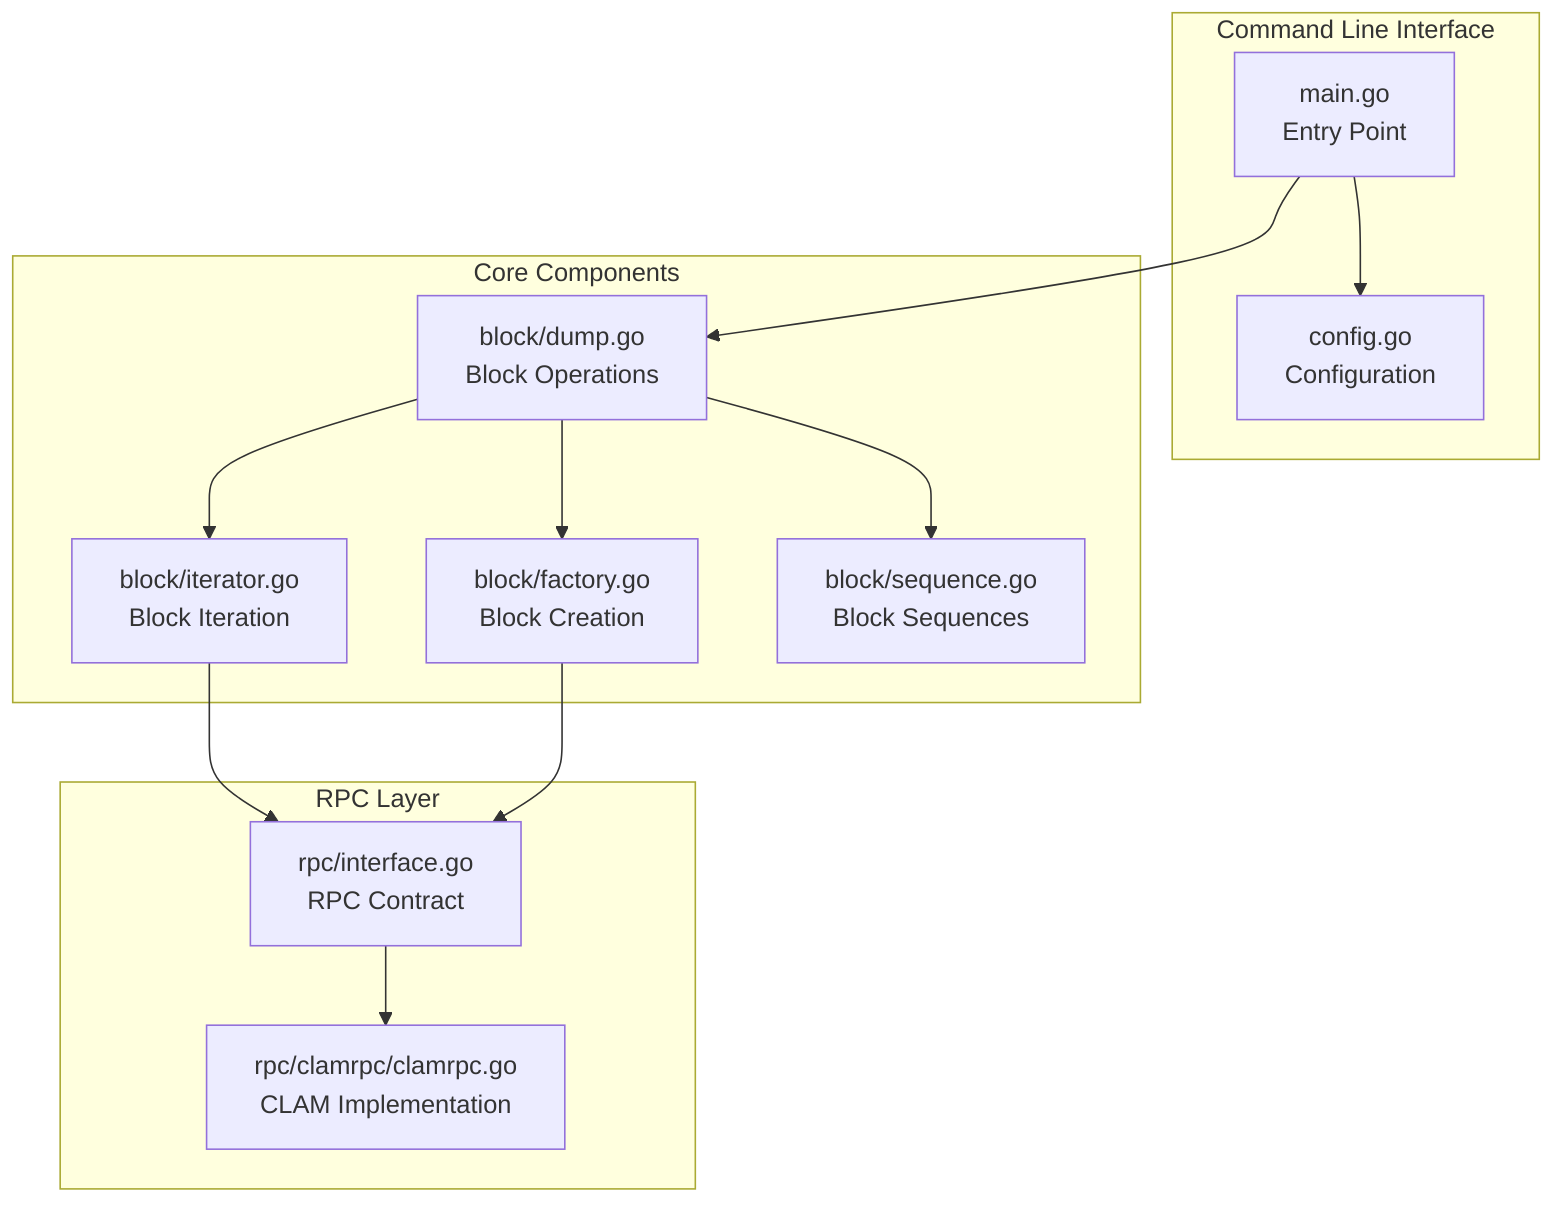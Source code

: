 graph TB
    subgraph CLI["Command Line Interface"]
        Main["main.go<br/>Entry Point"]
        Config["config.go<br/>Configuration"]
    end
    
    subgraph Core["Core Components"]
        BlockDump["block/dump.go<br/>Block Operations"]
        Factory["block/factory.go<br/>Block Creation"]
        Iterator["block/iterator.go<br/>Block Iteration"]
        Sequence["block/sequence.go<br/>Block Sequences"]
    end
    
    subgraph RPC["RPC Layer"]
        RPCInterface["rpc/interface.go<br/>RPC Contract"]
        ClamRPC["rpc/clamrpc/clamrpc.go<br/>CLAM Implementation"]
    end
    
    Main --> Config
    Main --> BlockDump
    BlockDump --> Factory
    BlockDump --> Iterator
    BlockDump --> Sequence
    Iterator --> RPCInterface
    Factory --> RPCInterface
    RPCInterface --> ClamRPC